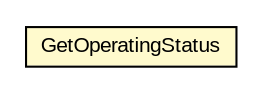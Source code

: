 #!/usr/local/bin/dot
#
# Class diagram 
# Generated by UMLGraph version R5_6-24-gf6e263 (http://www.umlgraph.org/)
#

digraph G {
	edge [fontname="arial",fontsize=10,labelfontname="arial",labelfontsize=10];
	node [fontname="arial",fontsize=10,shape=plaintext];
	nodesep=0.25;
	ranksep=0.5;
	// org.miloss.fgsms.services.interfaces.common.GetOperatingStatus
	c560680 [label=<<table title="org.miloss.fgsms.services.interfaces.common.GetOperatingStatus" border="0" cellborder="1" cellspacing="0" cellpadding="2" port="p" bgcolor="lemonChiffon" href="./GetOperatingStatus.html">
		<tr><td><table border="0" cellspacing="0" cellpadding="1">
<tr><td align="center" balign="center"> GetOperatingStatus </td></tr>
		</table></td></tr>
		</table>>, URL="./GetOperatingStatus.html", fontname="arial", fontcolor="black", fontsize=10.0];
}


